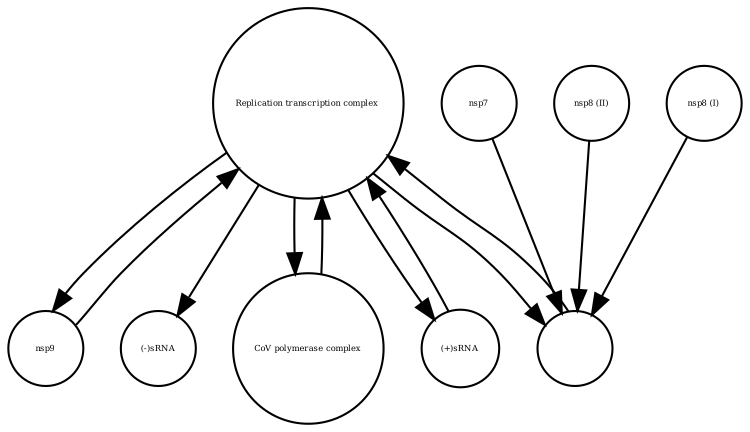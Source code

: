 strict digraph  {
"Replication transcription complex " [annotation="", bipartite=0, cls=complex, fontsize=4, label="Replication transcription complex ", shape=circle];
nsp9 [annotation="", bipartite=0, cls=macromolecule, fontsize=4, label=nsp9, shape=circle];
nsp7 [annotation="", bipartite=0, cls=macromolecule, fontsize=4, label=nsp7, shape=circle];
"(-)sRNA" [annotation="", bipartite=0, cls="nucleic acid feature", fontsize=4, label="(-)sRNA", shape=circle];
"nsp8 (II)" [annotation="", bipartite=0, cls=macromolecule, fontsize=4, label="nsp8 (II)", shape=circle];
"CoV polymerase complex" [annotation="", bipartite=0, cls=complex, fontsize=4, label="CoV polymerase complex", shape=circle];
"(+)sRNA" [annotation="", bipartite=0, cls="nucleic acid feature", fontsize=4, label="(+)sRNA", shape=circle];
"nsp8 (I)" [annotation="", bipartite=0, cls=macromolecule, fontsize=4, label="nsp8 (I)", shape=circle];
" " [annotation="", bipartite=0, cls=complex, fontsize=4, label=" ", shape=circle];
"Replication transcription complex " -> nsp9  [annotation="", interaction_type=production];
"Replication transcription complex " -> "(-)sRNA"  [annotation="", interaction_type=production];
"Replication transcription complex " -> "CoV polymerase complex"  [annotation="", interaction_type=production];
"Replication transcription complex " -> "(+)sRNA"  [annotation="", interaction_type=production];
"Replication transcription complex " -> " "  [annotation="", interaction_type=production];
nsp9 -> "Replication transcription complex "  [annotation="", interaction_type=production];
nsp7 -> " "  [annotation="", interaction_type=production];
"nsp8 (II)" -> " "  [annotation="", interaction_type=production];
"CoV polymerase complex" -> "Replication transcription complex "  [annotation="", interaction_type=production];
"(+)sRNA" -> "Replication transcription complex "  [annotation="", interaction_type=production];
"nsp8 (I)" -> " "  [annotation="", interaction_type=production];
" " -> "Replication transcription complex "  [annotation="", interaction_type=production];
}
